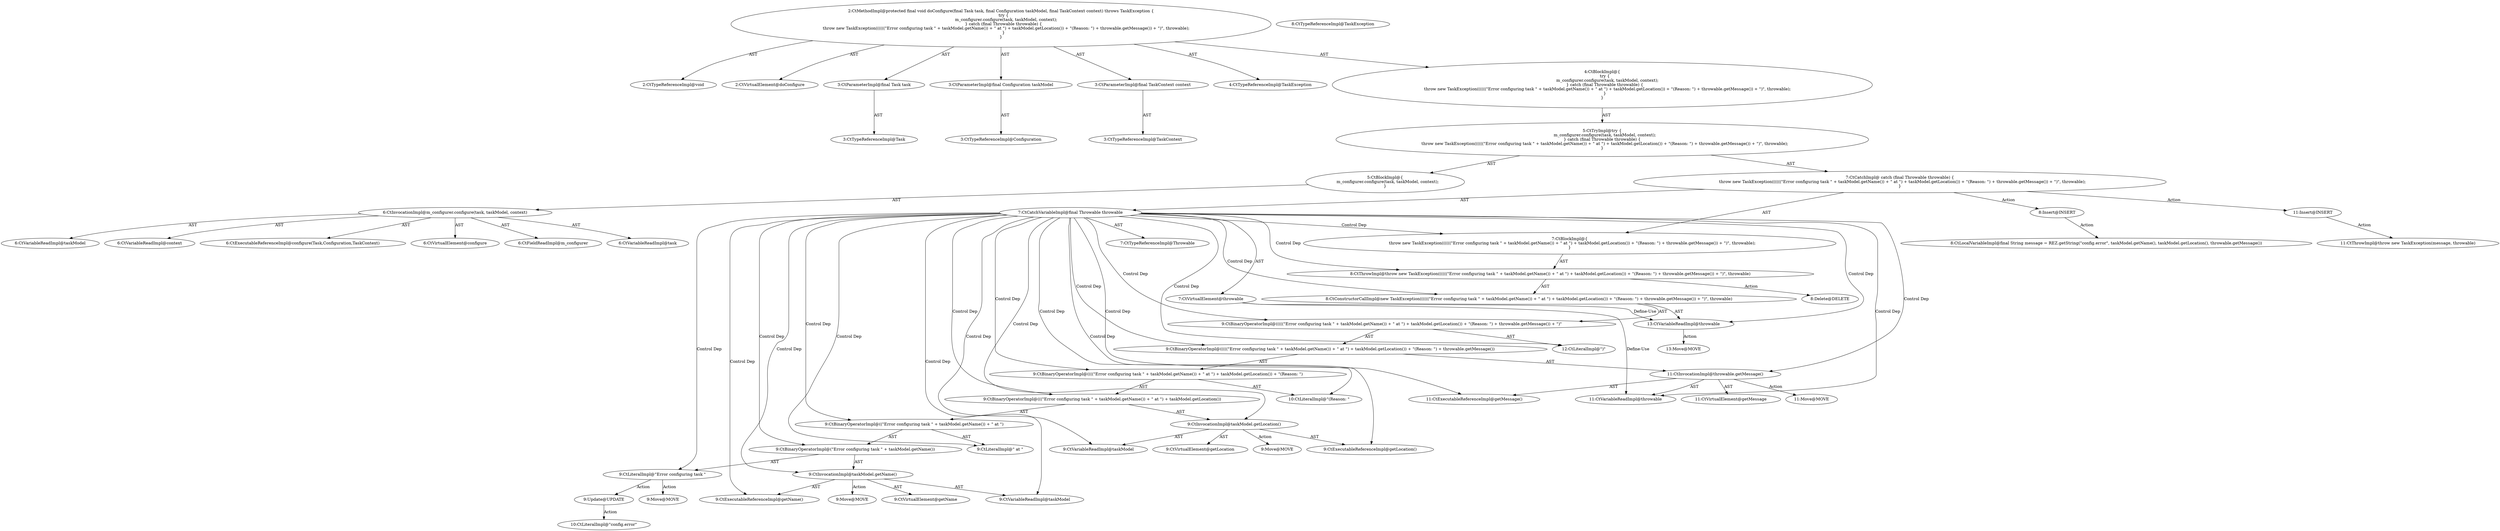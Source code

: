 digraph "doConfigure#?,Task,Configuration,TaskContext" {
0 [label="2:CtTypeReferenceImpl@void" shape=ellipse]
1 [label="2:CtVirtualElement@doConfigure" shape=ellipse]
2 [label="3:CtParameterImpl@final Task task" shape=ellipse]
3 [label="3:CtTypeReferenceImpl@Task" shape=ellipse]
4 [label="3:CtParameterImpl@final Configuration taskModel" shape=ellipse]
5 [label="3:CtTypeReferenceImpl@Configuration" shape=ellipse]
6 [label="3:CtParameterImpl@final TaskContext context" shape=ellipse]
7 [label="3:CtTypeReferenceImpl@TaskContext" shape=ellipse]
8 [label="4:CtTypeReferenceImpl@TaskException" shape=ellipse]
9 [label="6:CtExecutableReferenceImpl@configure(Task,Configuration,TaskContext)" shape=ellipse]
10 [label="6:CtVirtualElement@configure" shape=ellipse]
11 [label="6:CtFieldReadImpl@m_configurer" shape=ellipse]
12 [label="6:CtVariableReadImpl@task" shape=ellipse]
13 [label="6:CtVariableReadImpl@taskModel" shape=ellipse]
14 [label="6:CtVariableReadImpl@context" shape=ellipse]
15 [label="6:CtInvocationImpl@m_configurer.configure(task, taskModel, context)" shape=ellipse]
16 [label="5:CtBlockImpl@\{
    m_configurer.configure(task, taskModel, context);
\}" shape=ellipse]
17 [label="7:CtVirtualElement@throwable" shape=ellipse]
18 [label="7:CtTypeReferenceImpl@Throwable" shape=ellipse]
19 [label="7:CtCatchVariableImpl@final Throwable throwable" shape=ellipse]
20 [label="8:CtTypeReferenceImpl@TaskException" shape=ellipse]
21 [label="9:CtLiteralImpl@\"Error configuring task \"" shape=ellipse]
22 [label="9:CtExecutableReferenceImpl@getName()" shape=ellipse]
23 [label="9:CtVirtualElement@getName" shape=ellipse]
24 [label="9:CtVariableReadImpl@taskModel" shape=ellipse]
25 [label="9:CtInvocationImpl@taskModel.getName()" shape=ellipse]
26 [label="9:CtBinaryOperatorImpl@(\"Error configuring task \" + taskModel.getName())" shape=ellipse]
27 [label="9:CtLiteralImpl@\" at \"" shape=ellipse]
28 [label="9:CtBinaryOperatorImpl@((\"Error configuring task \" + taskModel.getName()) + \" at \")" shape=ellipse]
29 [label="9:CtExecutableReferenceImpl@getLocation()" shape=ellipse]
30 [label="9:CtVirtualElement@getLocation" shape=ellipse]
31 [label="9:CtVariableReadImpl@taskModel" shape=ellipse]
32 [label="9:CtInvocationImpl@taskModel.getLocation()" shape=ellipse]
33 [label="9:CtBinaryOperatorImpl@(((\"Error configuring task \" + taskModel.getName()) + \" at \") + taskModel.getLocation())" shape=ellipse]
34 [label="10:CtLiteralImpl@\"(Reason: \"" shape=ellipse]
35 [label="9:CtBinaryOperatorImpl@((((\"Error configuring task \" + taskModel.getName()) + \" at \") + taskModel.getLocation()) + \"(Reason: \")" shape=ellipse]
36 [label="11:CtExecutableReferenceImpl@getMessage()" shape=ellipse]
37 [label="11:CtVirtualElement@getMessage" shape=ellipse]
38 [label="11:CtVariableReadImpl@throwable" shape=ellipse]
39 [label="11:CtInvocationImpl@throwable.getMessage()" shape=ellipse]
40 [label="9:CtBinaryOperatorImpl@(((((\"Error configuring task \" + taskModel.getName()) + \" at \") + taskModel.getLocation()) + \"(Reason: \") + throwable.getMessage())" shape=ellipse]
41 [label="12:CtLiteralImpl@\")\"" shape=ellipse]
42 [label="9:CtBinaryOperatorImpl@(((((\"Error configuring task \" + taskModel.getName()) + \" at \") + taskModel.getLocation()) + \"(Reason: \") + throwable.getMessage()) + \")\"" shape=ellipse]
43 [label="13:CtVariableReadImpl@throwable" shape=ellipse]
44 [label="8:CtConstructorCallImpl@new TaskException((((((\"Error configuring task \" + taskModel.getName()) + \" at \") + taskModel.getLocation()) + \"(Reason: \") + throwable.getMessage()) + \")\", throwable)" shape=ellipse]
45 [label="8:CtThrowImpl@throw new TaskException((((((\"Error configuring task \" + taskModel.getName()) + \" at \") + taskModel.getLocation()) + \"(Reason: \") + throwable.getMessage()) + \")\", throwable)" shape=ellipse]
46 [label="7:CtBlockImpl@\{
    throw new TaskException((((((\"Error configuring task \" + taskModel.getName()) + \" at \") + taskModel.getLocation()) + \"(Reason: \") + throwable.getMessage()) + \")\", throwable);
\}" shape=ellipse]
47 [label="7:CtCatchImpl@ catch (final Throwable throwable) \{
    throw new TaskException((((((\"Error configuring task \" + taskModel.getName()) + \" at \") + taskModel.getLocation()) + \"(Reason: \") + throwable.getMessage()) + \")\", throwable);
\}" shape=ellipse]
48 [label="5:CtTryImpl@try \{
    m_configurer.configure(task, taskModel, context);
\} catch (final Throwable throwable) \{
    throw new TaskException((((((\"Error configuring task \" + taskModel.getName()) + \" at \") + taskModel.getLocation()) + \"(Reason: \") + throwable.getMessage()) + \")\", throwable);
\}" shape=ellipse]
49 [label="4:CtBlockImpl@\{
    try \{
        m_configurer.configure(task, taskModel, context);
    \} catch (final Throwable throwable) \{
        throw new TaskException((((((\"Error configuring task \" + taskModel.getName()) + \" at \") + taskModel.getLocation()) + \"(Reason: \") + throwable.getMessage()) + \")\", throwable);
    \}
\}" shape=ellipse]
50 [label="2:CtMethodImpl@protected final void doConfigure(final Task task, final Configuration taskModel, final TaskContext context) throws TaskException \{
    try \{
        m_configurer.configure(task, taskModel, context);
    \} catch (final Throwable throwable) \{
        throw new TaskException((((((\"Error configuring task \" + taskModel.getName()) + \" at \") + taskModel.getLocation()) + \"(Reason: \") + throwable.getMessage()) + \")\", throwable);
    \}
\}" shape=ellipse]
51 [label="9:Update@UPDATE" shape=ellipse]
52 [label="10:CtLiteralImpl@\"config.error\"" shape=ellipse]
53 [label="8:Delete@DELETE" shape=ellipse]
54 [label="8:Insert@INSERT" shape=ellipse]
55 [label="8:CtLocalVariableImpl@final String message = REZ.getString(\"config.error\", taskModel.getName(), taskModel.getLocation(), throwable.getMessage())" shape=ellipse]
56 [label="11:Insert@INSERT" shape=ellipse]
57 [label="11:CtThrowImpl@throw new TaskException(message, throwable)" shape=ellipse]
58 [label="9:Move@MOVE" shape=ellipse]
59 [label="9:Move@MOVE" shape=ellipse]
60 [label="9:Move@MOVE" shape=ellipse]
61 [label="11:Move@MOVE" shape=ellipse]
62 [label="13:Move@MOVE" shape=ellipse]
2 -> 3 [label="AST"];
4 -> 5 [label="AST"];
6 -> 7 [label="AST"];
15 -> 10 [label="AST"];
15 -> 11 [label="AST"];
15 -> 9 [label="AST"];
15 -> 12 [label="AST"];
15 -> 13 [label="AST"];
15 -> 14 [label="AST"];
16 -> 15 [label="AST"];
17 -> 38 [label="Define-Use"];
17 -> 43 [label="Define-Use"];
19 -> 17 [label="AST"];
19 -> 18 [label="AST"];
19 -> 46 [label="Control Dep"];
19 -> 45 [label="Control Dep"];
19 -> 44 [label="Control Dep"];
19 -> 42 [label="Control Dep"];
19 -> 40 [label="Control Dep"];
19 -> 35 [label="Control Dep"];
19 -> 33 [label="Control Dep"];
19 -> 28 [label="Control Dep"];
19 -> 26 [label="Control Dep"];
19 -> 21 [label="Control Dep"];
19 -> 25 [label="Control Dep"];
19 -> 22 [label="Control Dep"];
19 -> 24 [label="Control Dep"];
19 -> 27 [label="Control Dep"];
19 -> 32 [label="Control Dep"];
19 -> 29 [label="Control Dep"];
19 -> 31 [label="Control Dep"];
19 -> 34 [label="Control Dep"];
19 -> 39 [label="Control Dep"];
19 -> 36 [label="Control Dep"];
19 -> 38 [label="Control Dep"];
19 -> 41 [label="Control Dep"];
19 -> 43 [label="Control Dep"];
21 -> 51 [label="Action"];
21 -> 58 [label="Action"];
25 -> 23 [label="AST"];
25 -> 24 [label="AST"];
25 -> 22 [label="AST"];
25 -> 59 [label="Action"];
26 -> 21 [label="AST"];
26 -> 25 [label="AST"];
28 -> 26 [label="AST"];
28 -> 27 [label="AST"];
32 -> 30 [label="AST"];
32 -> 31 [label="AST"];
32 -> 29 [label="AST"];
32 -> 60 [label="Action"];
33 -> 28 [label="AST"];
33 -> 32 [label="AST"];
35 -> 33 [label="AST"];
35 -> 34 [label="AST"];
39 -> 37 [label="AST"];
39 -> 38 [label="AST"];
39 -> 36 [label="AST"];
39 -> 61 [label="Action"];
40 -> 35 [label="AST"];
40 -> 39 [label="AST"];
42 -> 40 [label="AST"];
42 -> 41 [label="AST"];
43 -> 62 [label="Action"];
44 -> 42 [label="AST"];
44 -> 43 [label="AST"];
45 -> 44 [label="AST"];
45 -> 53 [label="Action"];
46 -> 45 [label="AST"];
47 -> 19 [label="AST"];
47 -> 46 [label="AST"];
47 -> 54 [label="Action"];
47 -> 56 [label="Action"];
48 -> 16 [label="AST"];
48 -> 47 [label="AST"];
49 -> 48 [label="AST"];
50 -> 1 [label="AST"];
50 -> 0 [label="AST"];
50 -> 2 [label="AST"];
50 -> 4 [label="AST"];
50 -> 6 [label="AST"];
50 -> 8 [label="AST"];
50 -> 49 [label="AST"];
51 -> 52 [label="Action"];
54 -> 55 [label="Action"];
56 -> 57 [label="Action"];
}